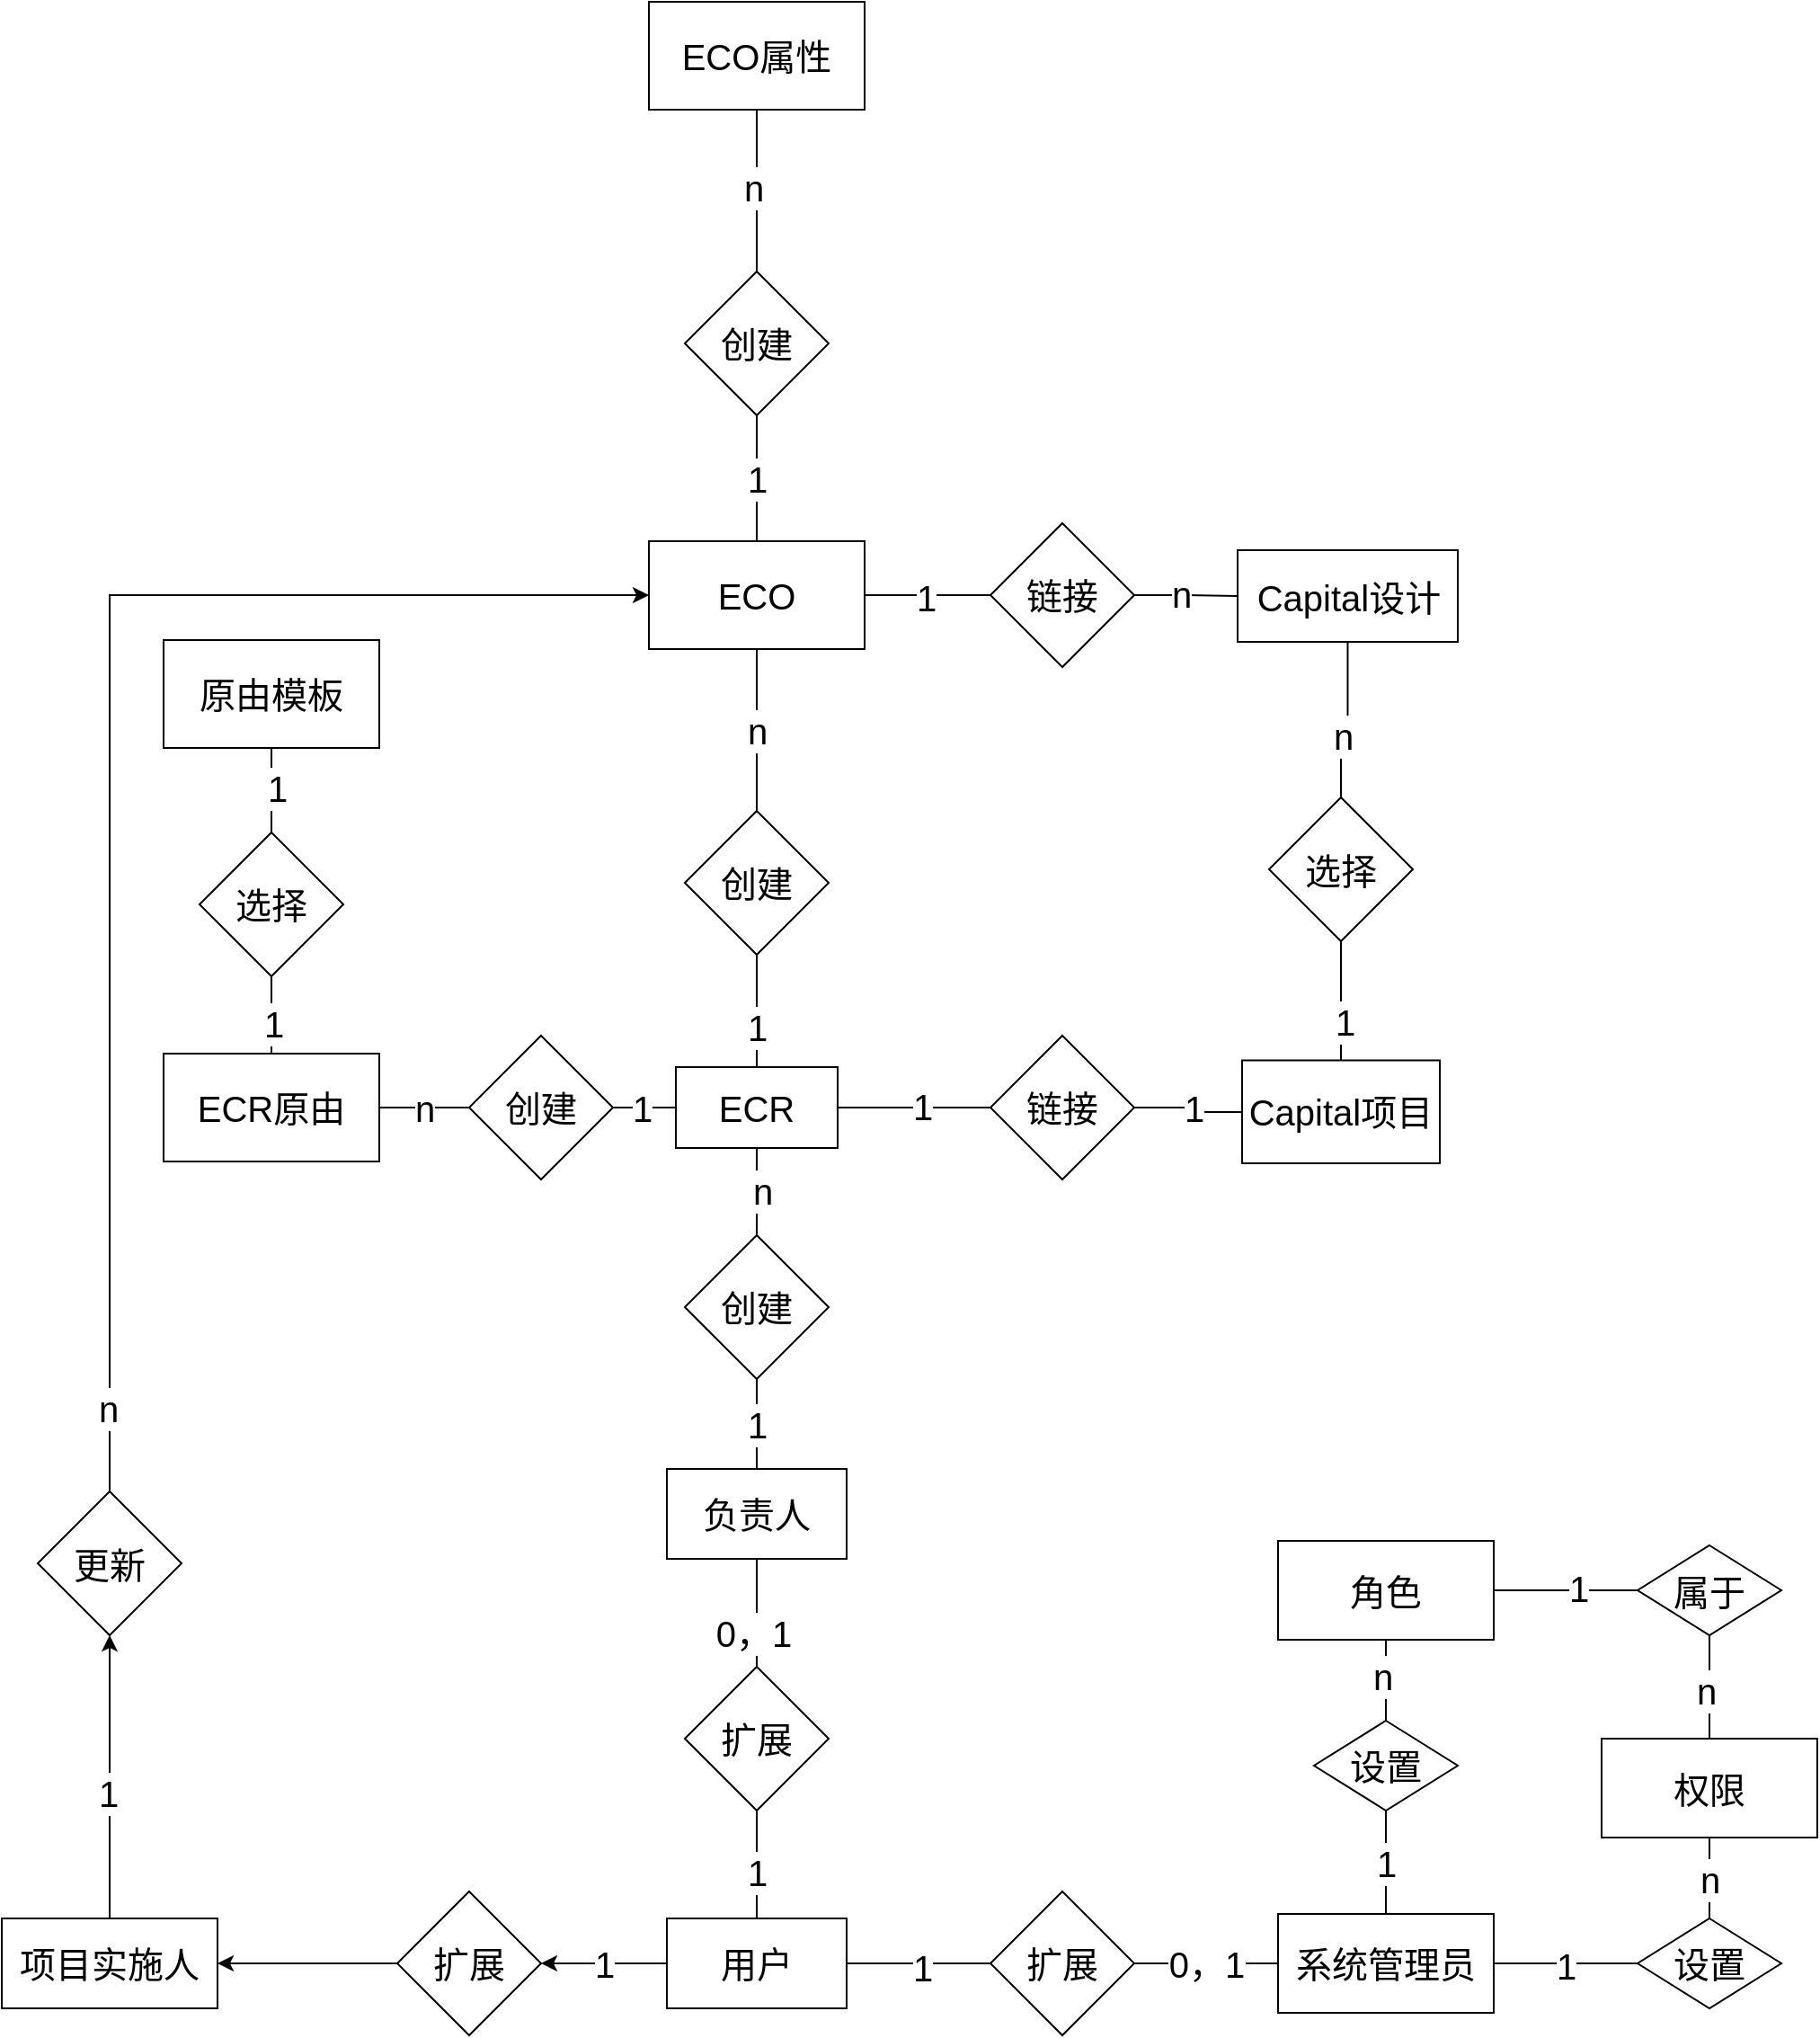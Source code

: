 <mxfile version="21.1.2" type="github">
  <diagram name="第 1 页" id="OP_yHYJMvjxMpntvtBz8">
    <mxGraphModel dx="767" dy="2700" grid="1" gridSize="10" guides="1" tooltips="1" connect="1" arrows="0" fold="1" page="1" pageScale="1" pageWidth="827" pageHeight="1169" math="0" shadow="0">
      <root>
        <mxCell id="0" />
        <mxCell id="1" parent="0" />
        <mxCell id="O_gSHpBDC29Nt3ueIfay-5" value="1" style="edgeStyle=orthogonalEdgeStyle;rounded=0;orthogonalLoop=1;jettySize=auto;html=1;endArrow=none;endFill=0;fontSize=20;" edge="1" parent="1" source="O_gSHpBDC29Nt3ueIfay-51" target="O_gSHpBDC29Nt3ueIfay-4">
          <mxGeometry relative="1" as="geometry" />
        </mxCell>
        <mxCell id="O_gSHpBDC29Nt3ueIfay-60" value="" style="edgeStyle=orthogonalEdgeStyle;rounded=0;orthogonalLoop=1;jettySize=auto;html=1;endArrow=none;endFill=0;fontSize=20;" edge="1" parent="1" source="O_gSHpBDC29Nt3ueIfay-1" target="O_gSHpBDC29Nt3ueIfay-59">
          <mxGeometry relative="1" as="geometry" />
        </mxCell>
        <mxCell id="O_gSHpBDC29Nt3ueIfay-61" value="1" style="edgeLabel;html=1;align=center;verticalAlign=middle;resizable=0;points=[];fontSize=20;" vertex="1" connectable="0" parent="O_gSHpBDC29Nt3ueIfay-60">
          <mxGeometry x="0.033" y="-2" relative="1" as="geometry">
            <mxPoint as="offset" />
          </mxGeometry>
        </mxCell>
        <mxCell id="O_gSHpBDC29Nt3ueIfay-81" value="1" style="edgeStyle=orthogonalEdgeStyle;rounded=0;orthogonalLoop=1;jettySize=auto;html=1;exitX=0;exitY=0.5;exitDx=0;exitDy=0;entryX=1;entryY=0.5;entryDx=0;entryDy=0;fontSize=20;" edge="1" parent="1" source="O_gSHpBDC29Nt3ueIfay-1" target="O_gSHpBDC29Nt3ueIfay-80">
          <mxGeometry relative="1" as="geometry" />
        </mxCell>
        <mxCell id="O_gSHpBDC29Nt3ueIfay-1" value="用户" style="rounded=0;whiteSpace=wrap;html=1;fontSize=20;" vertex="1" parent="1">
          <mxGeometry x="380" y="20" width="100" height="50" as="geometry" />
        </mxCell>
        <mxCell id="O_gSHpBDC29Nt3ueIfay-7" value="" style="edgeStyle=orthogonalEdgeStyle;rounded=0;orthogonalLoop=1;jettySize=auto;html=1;endArrow=none;endFill=0;fontSize=20;" edge="1" parent="1" source="O_gSHpBDC29Nt3ueIfay-4" target="O_gSHpBDC29Nt3ueIfay-6">
          <mxGeometry relative="1" as="geometry" />
        </mxCell>
        <mxCell id="O_gSHpBDC29Nt3ueIfay-79" value="n" style="edgeLabel;html=1;align=center;verticalAlign=middle;resizable=0;points=[];fontSize=20;" vertex="1" connectable="0" parent="O_gSHpBDC29Nt3ueIfay-7">
          <mxGeometry x="0.027" y="-3" relative="1" as="geometry">
            <mxPoint as="offset" />
          </mxGeometry>
        </mxCell>
        <mxCell id="O_gSHpBDC29Nt3ueIfay-4" value="创建" style="rhombus;whiteSpace=wrap;html=1;rounded=0;fontSize=20;" vertex="1" parent="1">
          <mxGeometry x="390" y="-360" width="80" height="80" as="geometry" />
        </mxCell>
        <mxCell id="O_gSHpBDC29Nt3ueIfay-9" value="" style="edgeStyle=orthogonalEdgeStyle;rounded=0;orthogonalLoop=1;jettySize=auto;html=1;endArrow=none;endFill=0;fontSize=20;" edge="1" parent="1" source="O_gSHpBDC29Nt3ueIfay-6" target="O_gSHpBDC29Nt3ueIfay-8">
          <mxGeometry relative="1" as="geometry" />
        </mxCell>
        <mxCell id="O_gSHpBDC29Nt3ueIfay-31" value="1" style="edgeLabel;html=1;align=center;verticalAlign=middle;resizable=0;points=[];fontSize=20;" vertex="1" connectable="0" parent="O_gSHpBDC29Nt3ueIfay-9">
          <mxGeometry x="0.096" y="1" relative="1" as="geometry">
            <mxPoint as="offset" />
          </mxGeometry>
        </mxCell>
        <mxCell id="O_gSHpBDC29Nt3ueIfay-18" value="" style="edgeStyle=orthogonalEdgeStyle;rounded=0;orthogonalLoop=1;jettySize=auto;html=1;endArrow=none;endFill=0;fontSize=20;" edge="1" parent="1" source="O_gSHpBDC29Nt3ueIfay-6" target="O_gSHpBDC29Nt3ueIfay-17">
          <mxGeometry relative="1" as="geometry" />
        </mxCell>
        <mxCell id="O_gSHpBDC29Nt3ueIfay-21" value="1" style="edgeLabel;html=1;align=center;verticalAlign=middle;resizable=0;points=[];fontSize=20;" vertex="1" connectable="0" parent="O_gSHpBDC29Nt3ueIfay-18">
          <mxGeometry x="-0.288" relative="1" as="geometry">
            <mxPoint as="offset" />
          </mxGeometry>
        </mxCell>
        <mxCell id="O_gSHpBDC29Nt3ueIfay-39" value="" style="edgeStyle=orthogonalEdgeStyle;rounded=0;orthogonalLoop=1;jettySize=auto;html=1;endArrow=none;endFill=0;fontSize=20;" edge="1" parent="1" source="O_gSHpBDC29Nt3ueIfay-6" target="O_gSHpBDC29Nt3ueIfay-38">
          <mxGeometry relative="1" as="geometry" />
        </mxCell>
        <mxCell id="O_gSHpBDC29Nt3ueIfay-50" value="1" style="edgeLabel;html=1;align=center;verticalAlign=middle;resizable=0;points=[];fontSize=20;" vertex="1" connectable="0" parent="O_gSHpBDC29Nt3ueIfay-39">
          <mxGeometry x="-0.129" relative="1" as="geometry">
            <mxPoint as="offset" />
          </mxGeometry>
        </mxCell>
        <mxCell id="O_gSHpBDC29Nt3ueIfay-6" value="ECR" style="whiteSpace=wrap;html=1;rounded=0;fontSize=20;" vertex="1" parent="1">
          <mxGeometry x="385" y="-453.5" width="90" height="45" as="geometry" />
        </mxCell>
        <mxCell id="O_gSHpBDC29Nt3ueIfay-12" value="" style="edgeStyle=orthogonalEdgeStyle;rounded=0;orthogonalLoop=1;jettySize=auto;html=1;endArrow=none;endFill=0;fontSize=20;" edge="1" parent="1" source="O_gSHpBDC29Nt3ueIfay-8" target="O_gSHpBDC29Nt3ueIfay-11">
          <mxGeometry relative="1" as="geometry" />
        </mxCell>
        <mxCell id="O_gSHpBDC29Nt3ueIfay-32" value="1" style="edgeLabel;html=1;align=center;verticalAlign=middle;resizable=0;points=[];fontSize=20;" vertex="1" connectable="0" parent="O_gSHpBDC29Nt3ueIfay-12">
          <mxGeometry x="-0.032" y="3" relative="1" as="geometry">
            <mxPoint as="offset" />
          </mxGeometry>
        </mxCell>
        <mxCell id="O_gSHpBDC29Nt3ueIfay-8" value="链接" style="rhombus;whiteSpace=wrap;html=1;rounded=0;fontSize=20;" vertex="1" parent="1">
          <mxGeometry x="560" y="-471" width="80" height="80" as="geometry" />
        </mxCell>
        <mxCell id="O_gSHpBDC29Nt3ueIfay-14" value="" style="edgeStyle=orthogonalEdgeStyle;rounded=0;orthogonalLoop=1;jettySize=auto;html=1;endArrow=none;endFill=0;fontSize=20;" edge="1" parent="1" source="O_gSHpBDC29Nt3ueIfay-11" target="O_gSHpBDC29Nt3ueIfay-13">
          <mxGeometry relative="1" as="geometry" />
        </mxCell>
        <mxCell id="O_gSHpBDC29Nt3ueIfay-30" value="1" style="edgeLabel;html=1;align=center;verticalAlign=middle;resizable=0;points=[];fontSize=20;" vertex="1" connectable="0" parent="O_gSHpBDC29Nt3ueIfay-14">
          <mxGeometry x="-0.316" y="-2" relative="1" as="geometry">
            <mxPoint as="offset" />
          </mxGeometry>
        </mxCell>
        <mxCell id="O_gSHpBDC29Nt3ueIfay-11" value="Capital项目" style="whiteSpace=wrap;html=1;rounded=0;fontSize=20;" vertex="1" parent="1">
          <mxGeometry x="700" y="-457.25" width="110" height="57.25" as="geometry" />
        </mxCell>
        <mxCell id="O_gSHpBDC29Nt3ueIfay-16" value="" style="edgeStyle=orthogonalEdgeStyle;rounded=0;orthogonalLoop=1;jettySize=auto;html=1;endArrow=none;endFill=0;fontSize=20;" edge="1" parent="1" source="O_gSHpBDC29Nt3ueIfay-13" target="O_gSHpBDC29Nt3ueIfay-15">
          <mxGeometry relative="1" as="geometry" />
        </mxCell>
        <mxCell id="O_gSHpBDC29Nt3ueIfay-27" value="n" style="edgeLabel;html=1;align=center;verticalAlign=middle;resizable=0;points=[];fontSize=20;" vertex="1" connectable="0" parent="O_gSHpBDC29Nt3ueIfay-16">
          <mxGeometry x="-0.225" y="-1" relative="1" as="geometry">
            <mxPoint as="offset" />
          </mxGeometry>
        </mxCell>
        <mxCell id="O_gSHpBDC29Nt3ueIfay-13" value="选择" style="rhombus;whiteSpace=wrap;html=1;rounded=0;fontSize=20;" vertex="1" parent="1">
          <mxGeometry x="715" y="-603.5" width="80" height="80" as="geometry" />
        </mxCell>
        <mxCell id="O_gSHpBDC29Nt3ueIfay-15" value="Capital设计" style="whiteSpace=wrap;html=1;rounded=0;fontSize=20;" vertex="1" parent="1">
          <mxGeometry x="697.5" y="-741" width="122.5" height="51" as="geometry" />
        </mxCell>
        <mxCell id="O_gSHpBDC29Nt3ueIfay-20" value="n" style="edgeStyle=orthogonalEdgeStyle;rounded=0;orthogonalLoop=1;jettySize=auto;html=1;endArrow=none;endFill=0;fontSize=20;" edge="1" parent="1" source="O_gSHpBDC29Nt3ueIfay-17" target="O_gSHpBDC29Nt3ueIfay-19">
          <mxGeometry relative="1" as="geometry" />
        </mxCell>
        <mxCell id="O_gSHpBDC29Nt3ueIfay-17" value="创建" style="rhombus;whiteSpace=wrap;html=1;rounded=0;fontSize=20;" vertex="1" parent="1">
          <mxGeometry x="390" y="-596" width="80" height="80" as="geometry" />
        </mxCell>
        <mxCell id="O_gSHpBDC29Nt3ueIfay-25" value="" style="edgeStyle=orthogonalEdgeStyle;rounded=0;orthogonalLoop=1;jettySize=auto;html=1;endArrow=none;endFill=0;fontSize=20;" edge="1" parent="1" source="O_gSHpBDC29Nt3ueIfay-19" target="O_gSHpBDC29Nt3ueIfay-24">
          <mxGeometry relative="1" as="geometry" />
        </mxCell>
        <mxCell id="O_gSHpBDC29Nt3ueIfay-29" value="1" style="edgeLabel;html=1;align=center;verticalAlign=middle;resizable=0;points=[];fontSize=20;" vertex="1" connectable="0" parent="O_gSHpBDC29Nt3ueIfay-25">
          <mxGeometry x="-0.026" y="-1" relative="1" as="geometry">
            <mxPoint as="offset" />
          </mxGeometry>
        </mxCell>
        <mxCell id="O_gSHpBDC29Nt3ueIfay-34" value="1" style="edgeStyle=orthogonalEdgeStyle;rounded=0;orthogonalLoop=1;jettySize=auto;html=1;endArrow=none;endFill=0;fontSize=20;" edge="1" parent="1" source="O_gSHpBDC29Nt3ueIfay-19" target="O_gSHpBDC29Nt3ueIfay-33">
          <mxGeometry relative="1" as="geometry" />
        </mxCell>
        <mxCell id="O_gSHpBDC29Nt3ueIfay-19" value="ECO" style="whiteSpace=wrap;html=1;rounded=0;fontSize=20;" vertex="1" parent="1">
          <mxGeometry x="370" y="-746" width="120" height="60" as="geometry" />
        </mxCell>
        <mxCell id="O_gSHpBDC29Nt3ueIfay-26" style="edgeStyle=orthogonalEdgeStyle;rounded=0;orthogonalLoop=1;jettySize=auto;html=1;endArrow=none;endFill=0;fontSize=20;" edge="1" parent="1" source="O_gSHpBDC29Nt3ueIfay-24" target="O_gSHpBDC29Nt3ueIfay-15">
          <mxGeometry relative="1" as="geometry" />
        </mxCell>
        <mxCell id="O_gSHpBDC29Nt3ueIfay-28" value="n" style="edgeLabel;html=1;align=center;verticalAlign=middle;resizable=0;points=[];fontSize=20;" vertex="1" connectable="0" parent="O_gSHpBDC29Nt3ueIfay-26">
          <mxGeometry x="-0.104" y="1" relative="1" as="geometry">
            <mxPoint as="offset" />
          </mxGeometry>
        </mxCell>
        <mxCell id="O_gSHpBDC29Nt3ueIfay-24" value="链接" style="rhombus;whiteSpace=wrap;html=1;rounded=0;fontSize=20;" vertex="1" parent="1">
          <mxGeometry x="560" y="-756" width="80" height="80" as="geometry" />
        </mxCell>
        <mxCell id="O_gSHpBDC29Nt3ueIfay-36" value="" style="edgeStyle=orthogonalEdgeStyle;rounded=0;orthogonalLoop=1;jettySize=auto;html=1;endArrow=none;endFill=0;fontSize=20;" edge="1" parent="1" source="O_gSHpBDC29Nt3ueIfay-33" target="O_gSHpBDC29Nt3ueIfay-35">
          <mxGeometry relative="1" as="geometry" />
        </mxCell>
        <mxCell id="O_gSHpBDC29Nt3ueIfay-37" value="n" style="edgeLabel;html=1;align=center;verticalAlign=middle;resizable=0;points=[];fontSize=20;" vertex="1" connectable="0" parent="O_gSHpBDC29Nt3ueIfay-36">
          <mxGeometry x="0.049" y="2" relative="1" as="geometry">
            <mxPoint as="offset" />
          </mxGeometry>
        </mxCell>
        <mxCell id="O_gSHpBDC29Nt3ueIfay-33" value="创建" style="rhombus;whiteSpace=wrap;html=1;rounded=0;fontSize=20;" vertex="1" parent="1">
          <mxGeometry x="390" y="-896" width="80" height="80" as="geometry" />
        </mxCell>
        <mxCell id="O_gSHpBDC29Nt3ueIfay-35" value="ECO属性" style="whiteSpace=wrap;html=1;rounded=0;fontSize=20;" vertex="1" parent="1">
          <mxGeometry x="370" y="-1046" width="120" height="60" as="geometry" />
        </mxCell>
        <mxCell id="O_gSHpBDC29Nt3ueIfay-41" value="n" style="edgeStyle=orthogonalEdgeStyle;rounded=0;orthogonalLoop=1;jettySize=auto;html=1;endArrow=none;endFill=0;exitX=0;exitY=0.5;exitDx=0;exitDy=0;fontSize=20;" edge="1" parent="1" source="O_gSHpBDC29Nt3ueIfay-38" target="O_gSHpBDC29Nt3ueIfay-40">
          <mxGeometry relative="1" as="geometry">
            <mxPoint x="280.0" y="-345" as="sourcePoint" />
          </mxGeometry>
        </mxCell>
        <mxCell id="O_gSHpBDC29Nt3ueIfay-38" value="创建" style="rhombus;whiteSpace=wrap;html=1;rounded=0;fontSize=20;" vertex="1" parent="1">
          <mxGeometry x="270" y="-471" width="80" height="80" as="geometry" />
        </mxCell>
        <mxCell id="O_gSHpBDC29Nt3ueIfay-44" value="" style="edgeStyle=orthogonalEdgeStyle;rounded=0;orthogonalLoop=1;jettySize=auto;html=1;endArrow=none;endFill=0;fontSize=20;" edge="1" parent="1" source="O_gSHpBDC29Nt3ueIfay-40" target="O_gSHpBDC29Nt3ueIfay-43">
          <mxGeometry relative="1" as="geometry" />
        </mxCell>
        <mxCell id="O_gSHpBDC29Nt3ueIfay-49" value="1" style="edgeLabel;html=1;align=center;verticalAlign=middle;resizable=0;points=[];fontSize=20;" vertex="1" connectable="0" parent="O_gSHpBDC29Nt3ueIfay-44">
          <mxGeometry x="-0.196" y="-1" relative="1" as="geometry">
            <mxPoint as="offset" />
          </mxGeometry>
        </mxCell>
        <mxCell id="O_gSHpBDC29Nt3ueIfay-40" value="ECR原由" style="whiteSpace=wrap;html=1;rounded=0;fontSize=20;" vertex="1" parent="1">
          <mxGeometry x="100" y="-461" width="120" height="60" as="geometry" />
        </mxCell>
        <mxCell id="O_gSHpBDC29Nt3ueIfay-42" value="原由模板" style="whiteSpace=wrap;html=1;rounded=0;fontSize=20;" vertex="1" parent="1">
          <mxGeometry x="100" y="-691" width="120" height="60" as="geometry" />
        </mxCell>
        <mxCell id="O_gSHpBDC29Nt3ueIfay-45" style="edgeStyle=orthogonalEdgeStyle;rounded=0;orthogonalLoop=1;jettySize=auto;html=1;entryX=0.5;entryY=1;entryDx=0;entryDy=0;endArrow=none;endFill=0;fontSize=20;" edge="1" parent="1" source="O_gSHpBDC29Nt3ueIfay-43" target="O_gSHpBDC29Nt3ueIfay-42">
          <mxGeometry relative="1" as="geometry" />
        </mxCell>
        <mxCell id="O_gSHpBDC29Nt3ueIfay-48" value="1" style="edgeLabel;html=1;align=center;verticalAlign=middle;resizable=0;points=[];fontSize=20;" vertex="1" connectable="0" parent="O_gSHpBDC29Nt3ueIfay-45">
          <mxGeometry x="0.055" y="-3" relative="1" as="geometry">
            <mxPoint as="offset" />
          </mxGeometry>
        </mxCell>
        <mxCell id="O_gSHpBDC29Nt3ueIfay-43" value="选择" style="rhombus;whiteSpace=wrap;html=1;rounded=0;fontSize=20;" vertex="1" parent="1">
          <mxGeometry x="120" y="-584" width="80" height="80" as="geometry" />
        </mxCell>
        <mxCell id="O_gSHpBDC29Nt3ueIfay-52" value="" style="edgeStyle=orthogonalEdgeStyle;rounded=0;orthogonalLoop=1;jettySize=auto;html=1;endArrow=none;endFill=0;fontSize=20;" edge="1" parent="1" source="O_gSHpBDC29Nt3ueIfay-53" target="O_gSHpBDC29Nt3ueIfay-51">
          <mxGeometry relative="1" as="geometry">
            <mxPoint x="430" y="-130" as="sourcePoint" />
            <mxPoint x="430" y="-280" as="targetPoint" />
          </mxGeometry>
        </mxCell>
        <mxCell id="O_gSHpBDC29Nt3ueIfay-56" value="0，1" style="edgeLabel;html=1;align=center;verticalAlign=middle;resizable=0;points=[];fontSize=20;" vertex="1" connectable="0" parent="O_gSHpBDC29Nt3ueIfay-52">
          <mxGeometry x="-0.351" y="2" relative="1" as="geometry">
            <mxPoint as="offset" />
          </mxGeometry>
        </mxCell>
        <mxCell id="O_gSHpBDC29Nt3ueIfay-51" value="负责人" style="rounded=0;whiteSpace=wrap;html=1;fontSize=20;" vertex="1" parent="1">
          <mxGeometry x="380" y="-230" width="100" height="50" as="geometry" />
        </mxCell>
        <mxCell id="O_gSHpBDC29Nt3ueIfay-54" value="" style="edgeStyle=orthogonalEdgeStyle;rounded=0;orthogonalLoop=1;jettySize=auto;html=1;endArrow=none;endFill=0;fontSize=20;" edge="1" parent="1" source="O_gSHpBDC29Nt3ueIfay-1" target="O_gSHpBDC29Nt3ueIfay-53">
          <mxGeometry relative="1" as="geometry">
            <mxPoint x="430" y="-90" as="sourcePoint" />
            <mxPoint x="430" y="-180" as="targetPoint" />
          </mxGeometry>
        </mxCell>
        <mxCell id="O_gSHpBDC29Nt3ueIfay-55" value="1" style="edgeLabel;html=1;align=center;verticalAlign=middle;resizable=0;points=[];fontSize=20;" vertex="1" connectable="0" parent="O_gSHpBDC29Nt3ueIfay-54">
          <mxGeometry x="-0.139" relative="1" as="geometry">
            <mxPoint as="offset" />
          </mxGeometry>
        </mxCell>
        <mxCell id="O_gSHpBDC29Nt3ueIfay-53" value="扩展" style="rhombus;whiteSpace=wrap;html=1;rounded=0;fontSize=20;" vertex="1" parent="1">
          <mxGeometry x="390" y="-120" width="80" height="80" as="geometry" />
        </mxCell>
        <mxCell id="O_gSHpBDC29Nt3ueIfay-63" value="0，1" style="edgeStyle=orthogonalEdgeStyle;rounded=0;orthogonalLoop=1;jettySize=auto;html=1;endArrow=none;endFill=0;fontSize=20;" edge="1" parent="1" source="O_gSHpBDC29Nt3ueIfay-59" target="O_gSHpBDC29Nt3ueIfay-62">
          <mxGeometry relative="1" as="geometry" />
        </mxCell>
        <mxCell id="O_gSHpBDC29Nt3ueIfay-59" value="扩展" style="rhombus;whiteSpace=wrap;html=1;rounded=0;fontSize=20;" vertex="1" parent="1">
          <mxGeometry x="560" y="5" width="80" height="80" as="geometry" />
        </mxCell>
        <mxCell id="O_gSHpBDC29Nt3ueIfay-66" value="1" style="edgeStyle=orthogonalEdgeStyle;rounded=0;orthogonalLoop=1;jettySize=auto;html=1;exitX=0.5;exitY=0;exitDx=0;exitDy=0;entryX=0.5;entryY=1;entryDx=0;entryDy=0;endArrow=none;endFill=0;fontSize=20;" edge="1" parent="1" source="O_gSHpBDC29Nt3ueIfay-62" target="O_gSHpBDC29Nt3ueIfay-64">
          <mxGeometry relative="1" as="geometry" />
        </mxCell>
        <mxCell id="O_gSHpBDC29Nt3ueIfay-70" value="1" style="edgeStyle=orthogonalEdgeStyle;rounded=0;orthogonalLoop=1;jettySize=auto;html=1;exitX=1;exitY=0.5;exitDx=0;exitDy=0;endArrow=none;endFill=0;fontSize=20;" edge="1" parent="1" source="O_gSHpBDC29Nt3ueIfay-62">
          <mxGeometry relative="1" as="geometry">
            <mxPoint x="920" y="45" as="targetPoint" />
          </mxGeometry>
        </mxCell>
        <mxCell id="O_gSHpBDC29Nt3ueIfay-62" value="系统管理员" style="whiteSpace=wrap;html=1;rounded=0;fontSize=20;" vertex="1" parent="1">
          <mxGeometry x="720" y="17.5" width="120" height="55" as="geometry" />
        </mxCell>
        <mxCell id="O_gSHpBDC29Nt3ueIfay-68" style="edgeStyle=orthogonalEdgeStyle;rounded=0;orthogonalLoop=1;jettySize=auto;html=1;exitX=0.5;exitY=0;exitDx=0;exitDy=0;entryX=0.5;entryY=1;entryDx=0;entryDy=0;endArrow=none;endFill=0;fontSize=20;" edge="1" parent="1" source="O_gSHpBDC29Nt3ueIfay-64" target="O_gSHpBDC29Nt3ueIfay-67">
          <mxGeometry relative="1" as="geometry" />
        </mxCell>
        <mxCell id="O_gSHpBDC29Nt3ueIfay-78" value="n" style="edgeLabel;html=1;align=center;verticalAlign=middle;resizable=0;points=[];fontSize=20;" vertex="1" connectable="0" parent="O_gSHpBDC29Nt3ueIfay-68">
          <mxGeometry x="0.117" y="2" relative="1" as="geometry">
            <mxPoint as="offset" />
          </mxGeometry>
        </mxCell>
        <mxCell id="O_gSHpBDC29Nt3ueIfay-64" value="设置" style="rhombus;whiteSpace=wrap;html=1;fontSize=20;" vertex="1" parent="1">
          <mxGeometry x="740" y="-90" width="80" height="50" as="geometry" />
        </mxCell>
        <mxCell id="O_gSHpBDC29Nt3ueIfay-67" value="角色" style="whiteSpace=wrap;html=1;rounded=0;fontSize=20;" vertex="1" parent="1">
          <mxGeometry x="720" y="-190" width="120" height="55" as="geometry" />
        </mxCell>
        <mxCell id="O_gSHpBDC29Nt3ueIfay-72" value="n" style="edgeStyle=orthogonalEdgeStyle;rounded=0;orthogonalLoop=1;jettySize=auto;html=1;exitX=0.5;exitY=0;exitDx=0;exitDy=0;endArrow=none;endFill=0;fontSize=20;" edge="1" parent="1" source="O_gSHpBDC29Nt3ueIfay-69" target="O_gSHpBDC29Nt3ueIfay-71">
          <mxGeometry relative="1" as="geometry" />
        </mxCell>
        <mxCell id="O_gSHpBDC29Nt3ueIfay-69" value="设置" style="rhombus;whiteSpace=wrap;html=1;fontSize=20;" vertex="1" parent="1">
          <mxGeometry x="920" y="20" width="80" height="50" as="geometry" />
        </mxCell>
        <mxCell id="O_gSHpBDC29Nt3ueIfay-74" style="edgeStyle=orthogonalEdgeStyle;rounded=0;orthogonalLoop=1;jettySize=auto;html=1;exitX=0.5;exitY=0;exitDx=0;exitDy=0;entryX=0.5;entryY=1;entryDx=0;entryDy=0;endArrow=none;endFill=0;fontSize=20;" edge="1" parent="1" source="O_gSHpBDC29Nt3ueIfay-71" target="O_gSHpBDC29Nt3ueIfay-73">
          <mxGeometry relative="1" as="geometry" />
        </mxCell>
        <mxCell id="O_gSHpBDC29Nt3ueIfay-77" value="n" style="edgeLabel;html=1;align=center;verticalAlign=middle;resizable=0;points=[];fontSize=20;" vertex="1" connectable="0" parent="O_gSHpBDC29Nt3ueIfay-74">
          <mxGeometry x="-0.047" y="2" relative="1" as="geometry">
            <mxPoint as="offset" />
          </mxGeometry>
        </mxCell>
        <mxCell id="O_gSHpBDC29Nt3ueIfay-71" value="权限" style="whiteSpace=wrap;html=1;rounded=0;fontSize=20;" vertex="1" parent="1">
          <mxGeometry x="900" y="-80" width="120" height="55" as="geometry" />
        </mxCell>
        <mxCell id="O_gSHpBDC29Nt3ueIfay-75" style="edgeStyle=orthogonalEdgeStyle;rounded=0;orthogonalLoop=1;jettySize=auto;html=1;exitX=0;exitY=0.5;exitDx=0;exitDy=0;entryX=1;entryY=0.5;entryDx=0;entryDy=0;endArrow=none;endFill=0;fontSize=20;" edge="1" parent="1" source="O_gSHpBDC29Nt3ueIfay-73" target="O_gSHpBDC29Nt3ueIfay-67">
          <mxGeometry relative="1" as="geometry" />
        </mxCell>
        <mxCell id="O_gSHpBDC29Nt3ueIfay-76" value="1" style="edgeLabel;html=1;align=center;verticalAlign=middle;resizable=0;points=[];fontSize=20;" vertex="1" connectable="0" parent="O_gSHpBDC29Nt3ueIfay-75">
          <mxGeometry x="-0.17" y="-2" relative="1" as="geometry">
            <mxPoint as="offset" />
          </mxGeometry>
        </mxCell>
        <mxCell id="O_gSHpBDC29Nt3ueIfay-73" value="属于" style="rhombus;whiteSpace=wrap;html=1;fontSize=20;" vertex="1" parent="1">
          <mxGeometry x="920" y="-187.5" width="80" height="50" as="geometry" />
        </mxCell>
        <mxCell id="O_gSHpBDC29Nt3ueIfay-83" style="edgeStyle=orthogonalEdgeStyle;rounded=0;orthogonalLoop=1;jettySize=auto;html=1;exitX=0;exitY=0.5;exitDx=0;exitDy=0;entryX=1;entryY=0.5;entryDx=0;entryDy=0;fontSize=20;" edge="1" parent="1" source="O_gSHpBDC29Nt3ueIfay-80" target="O_gSHpBDC29Nt3ueIfay-82">
          <mxGeometry relative="1" as="geometry" />
        </mxCell>
        <mxCell id="O_gSHpBDC29Nt3ueIfay-80" value="扩展" style="rhombus;whiteSpace=wrap;html=1;rounded=0;fontSize=20;" vertex="1" parent="1">
          <mxGeometry x="230" y="5" width="80" height="80" as="geometry" />
        </mxCell>
        <mxCell id="O_gSHpBDC29Nt3ueIfay-84" style="edgeStyle=orthogonalEdgeStyle;rounded=0;orthogonalLoop=1;jettySize=auto;html=1;exitX=0.5;exitY=0;exitDx=0;exitDy=0;entryX=0.5;entryY=1;entryDx=0;entryDy=0;fontSize=20;" edge="1" parent="1" source="O_gSHpBDC29Nt3ueIfay-82" target="O_gSHpBDC29Nt3ueIfay-85">
          <mxGeometry relative="1" as="geometry">
            <mxPoint x="129.647" y="-50" as="targetPoint" />
          </mxGeometry>
        </mxCell>
        <mxCell id="O_gSHpBDC29Nt3ueIfay-88" value="1" style="edgeLabel;html=1;align=center;verticalAlign=middle;resizable=0;points=[];fontSize=20;" vertex="1" connectable="0" parent="O_gSHpBDC29Nt3ueIfay-84">
          <mxGeometry x="-0.113" y="1" relative="1" as="geometry">
            <mxPoint as="offset" />
          </mxGeometry>
        </mxCell>
        <mxCell id="O_gSHpBDC29Nt3ueIfay-82" value="项目实施人" style="rounded=0;whiteSpace=wrap;html=1;fontSize=20;" vertex="1" parent="1">
          <mxGeometry x="10" y="20" width="120" height="50" as="geometry" />
        </mxCell>
        <mxCell id="O_gSHpBDC29Nt3ueIfay-86" style="edgeStyle=orthogonalEdgeStyle;rounded=0;orthogonalLoop=1;jettySize=auto;html=1;exitX=0.5;exitY=0;exitDx=0;exitDy=0;entryX=0;entryY=0.5;entryDx=0;entryDy=0;fontSize=20;" edge="1" parent="1" source="O_gSHpBDC29Nt3ueIfay-85" target="O_gSHpBDC29Nt3ueIfay-19">
          <mxGeometry relative="1" as="geometry">
            <mxPoint x="270" y="-640" as="targetPoint" />
          </mxGeometry>
        </mxCell>
        <mxCell id="O_gSHpBDC29Nt3ueIfay-87" value="n" style="edgeLabel;html=1;align=center;verticalAlign=middle;resizable=0;points=[];fontSize=20;" vertex="1" connectable="0" parent="O_gSHpBDC29Nt3ueIfay-86">
          <mxGeometry x="-0.881" y="1" relative="1" as="geometry">
            <mxPoint y="1" as="offset" />
          </mxGeometry>
        </mxCell>
        <mxCell id="O_gSHpBDC29Nt3ueIfay-85" value="更新" style="rhombus;whiteSpace=wrap;html=1;fontSize=20;" vertex="1" parent="1">
          <mxGeometry x="30" y="-217.5" width="80" height="80" as="geometry" />
        </mxCell>
      </root>
    </mxGraphModel>
  </diagram>
</mxfile>
